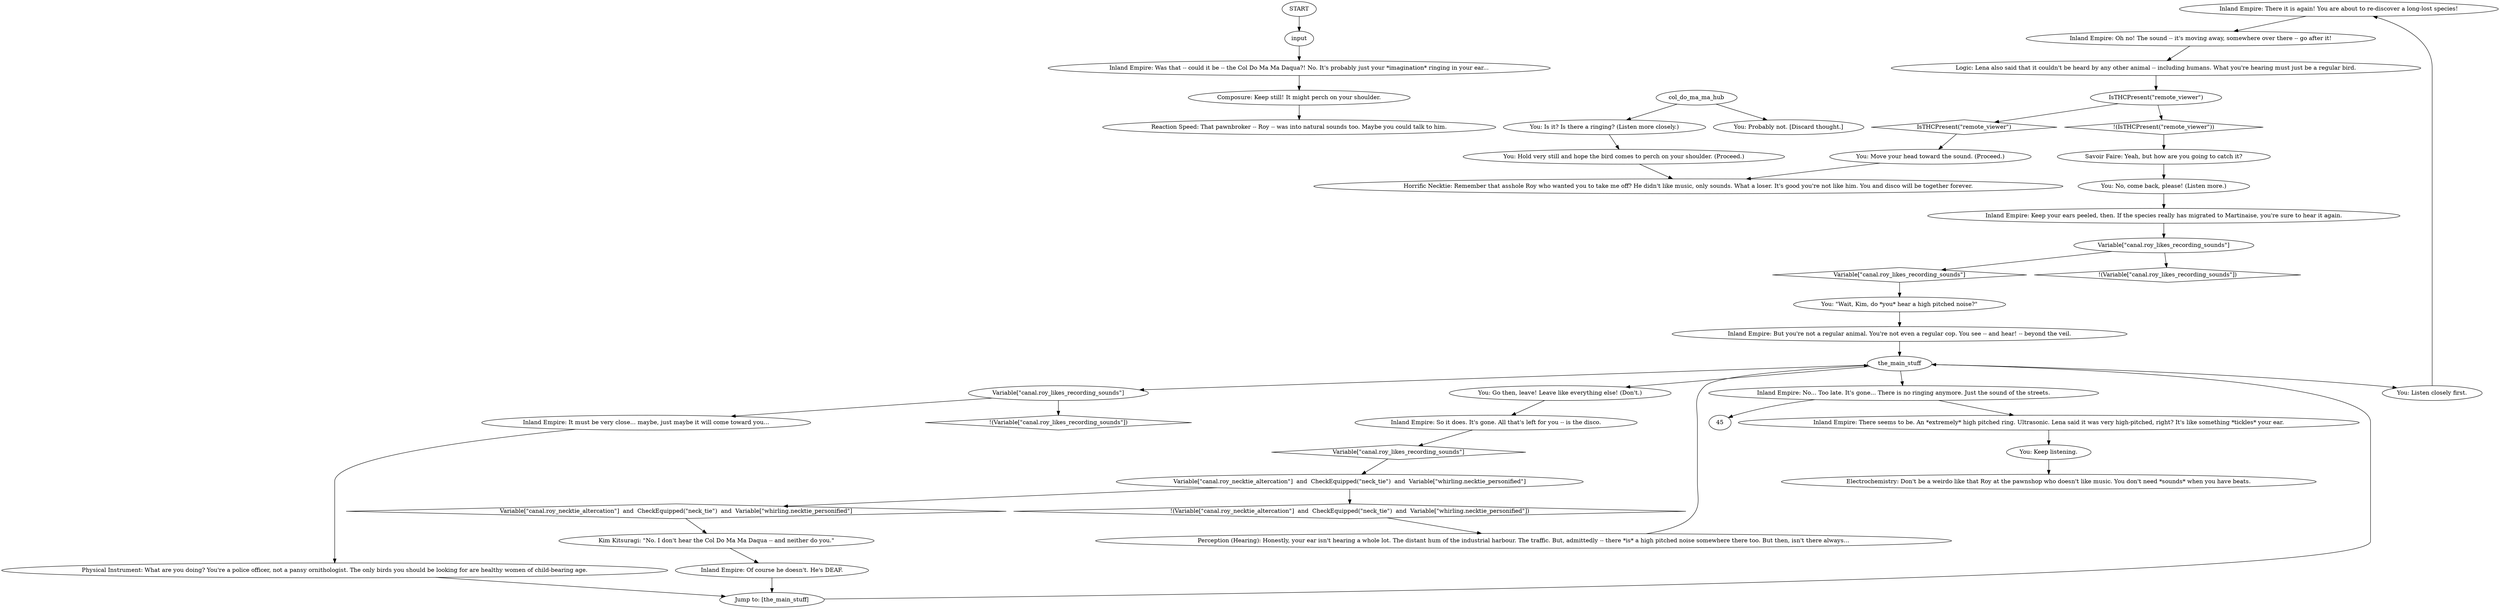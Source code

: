 # PLAZA ORB / col do ma ma daqua afterthought
# Afterthought when Lena has told you about this cryptid.
# ==================================================
digraph G {
	  0 [label="START"];
	  1 [label="input"];
	  2 [label="Inland Empire: There it is again! You are about to re-discover a long-lost species!"];
	  3 [label="Inland Empire: Keep your ears peeled, then. If the species really has migrated to Martinaise, you're sure to hear it again."];
	  4 [label="Inland Empire: Was that -- could it be -- the Col Do Ma Ma Daqua?! No. It's probably just your *imagination* ringing in your ear..."];
	  5 [label="You: Probably not. [Discard thought.]"];
	  6 [label="You: Is it? Is there a ringing? (Listen more closely.)"];
	  7 [label="the_main_stuff"];
	  8 [label="Jump to: [the_main_stuff]"];
	  9 [label="Variable[\"canal.roy_likes_recording_sounds\"]"];
	  10 [label="Variable[\"canal.roy_likes_recording_sounds\"]", shape=diamond];
	  11 [label="!(Variable[\"canal.roy_likes_recording_sounds\"])", shape=diamond];
	  12 [label="Inland Empire: Of course he doesn't. He's DEAF."];
	  13 [label="IsTHCPresent(\"remote_viewer\")"];
	  14 [label="IsTHCPresent(\"remote_viewer\")", shape=diamond];
	  15 [label="!(IsTHCPresent(\"remote_viewer\"))", shape=diamond];
	  16 [label="Inland Empire: So it does. It's gone. All that's left for you -- is the disco."];
	  17 [label="Variable[\"canal.roy_necktie_altercation\"]  and  CheckEquipped(\"neck_tie\")  and  Variable[\"whirling.necktie_personified\"]"];
	  18 [label="Variable[\"canal.roy_necktie_altercation\"]  and  CheckEquipped(\"neck_tie\")  and  Variable[\"whirling.necktie_personified\"]", shape=diamond];
	  19 [label="!(Variable[\"canal.roy_necktie_altercation\"]  and  CheckEquipped(\"neck_tie\")  and  Variable[\"whirling.necktie_personified\"])", shape=diamond];
	  20 [label="You: Listen closely first."];
	  21 [label="col_do_ma_ma_hub"];
	  22 [label="Composure: Keep still! It might perch on your shoulder."];
	  23 [label="Physical Instrument: What are you doing? You're a police officer, not a pansy ornithologist. The only birds you should be looking for are healthy women of child-bearing age."];
	  24 [label="Reaction Speed: That pawnbroker -- Roy -- was into natural sounds too. Maybe you could talk to him."];
	  25 [label="You: \"Wait, Kim, do *you* hear a high pitched noise?\""];
	  26 [label="You: Go then, leave! Leave like everything else! (Don't.)"];
	  27 [label="Inland Empire: There seems to be. An *extremely* high pitched ring. Ultrasonic. Lena said it was very high-pitched, right? It's like something *tickles* your ear."];
	  28 [label="You: Hold very still and hope the bird comes to perch on your shoulder. (Proceed.)"];
	  29 [label="Variable[\"canal.roy_likes_recording_sounds\"]"];
	  30 [label="Variable[\"canal.roy_likes_recording_sounds\"]", shape=diamond];
	  31 [label="!(Variable[\"canal.roy_likes_recording_sounds\"])", shape=diamond];
	  32 [label="Inland Empire: It must be very close... maybe, just maybe it will come toward you..."];
	  33 [label="Electrochemistry: Don't be a weirdo like that Roy at the pawnshop who doesn't like music. You don't need *sounds* when you have beats."];
	  34 [label="Perception (Hearing): Honestly, your ear isn't hearing a whole lot. The distant hum of the industrial harbour. The traffic. But, admittedly -- there *is* a high pitched noise somewhere there too. But then, isn't there always..."];
	  35 [label="Savoir Faire: Yeah, but how are you going to catch it?"];
	  36 [label="Inland Empire: Oh no! The sound -- it's moving away, somewhere over there -- go after it!"];
	  37 [label="Horrific Necktie: Remember that asshole Roy who wanted you to take me off? He didn't like music, only sounds. What a loser. It's good you're not like him. You and disco will be together forever."];
	  38 [label="Kim Kitsuragi: \"No. I don't hear the Col Do Ma Ma Daqua -- and neither do you.\""];
	  39 [label="Inland Empire: But you're not a regular animal. You're not even a regular cop. You see -- and hear! -- beyond the veil."];
	  40 [label="You: Move your head toward the sound. (Proceed.)"];
	  41 [label="Inland Empire: No... Too late. It's gone... There is no ringing anymore. Just the sound of the streets."];
	  42 [label="Logic: Lena also said that it couldn't be heard by any other animal -- including humans. What you're hearing must just be a regular bird."];
	  43 [label="You: Keep listening."];
	  44 [label="You: No, come back, please! (Listen more.)"];
	  0 -> 1
	  1 -> 4
	  2 -> 36
	  3 -> 9
	  4 -> 22
	  6 -> 28
	  7 -> 41
	  7 -> 26
	  7 -> 20
	  7 -> 29
	  8 -> 7
	  9 -> 10
	  9 -> 11
	  10 -> 25
	  12 -> 8
	  13 -> 14
	  13 -> 15
	  14 -> 40
	  15 -> 35
	  16 -> 30
	  17 -> 18
	  17 -> 19
	  18 -> 38
	  19 -> 34
	  20 -> 2
	  21 -> 5
	  21 -> 6
	  22 -> 24
	  23 -> 8
	  25 -> 39
	  26 -> 16
	  27 -> 43
	  28 -> 37
	  29 -> 32
	  29 -> 31
	  30 -> 17
	  32 -> 23
	  34 -> 7
	  35 -> 44
	  36 -> 42
	  38 -> 12
	  39 -> 7
	  40 -> 37
	  41 -> 27
	  41 -> 45
	  42 -> 13
	  43 -> 33
	  44 -> 3
}

